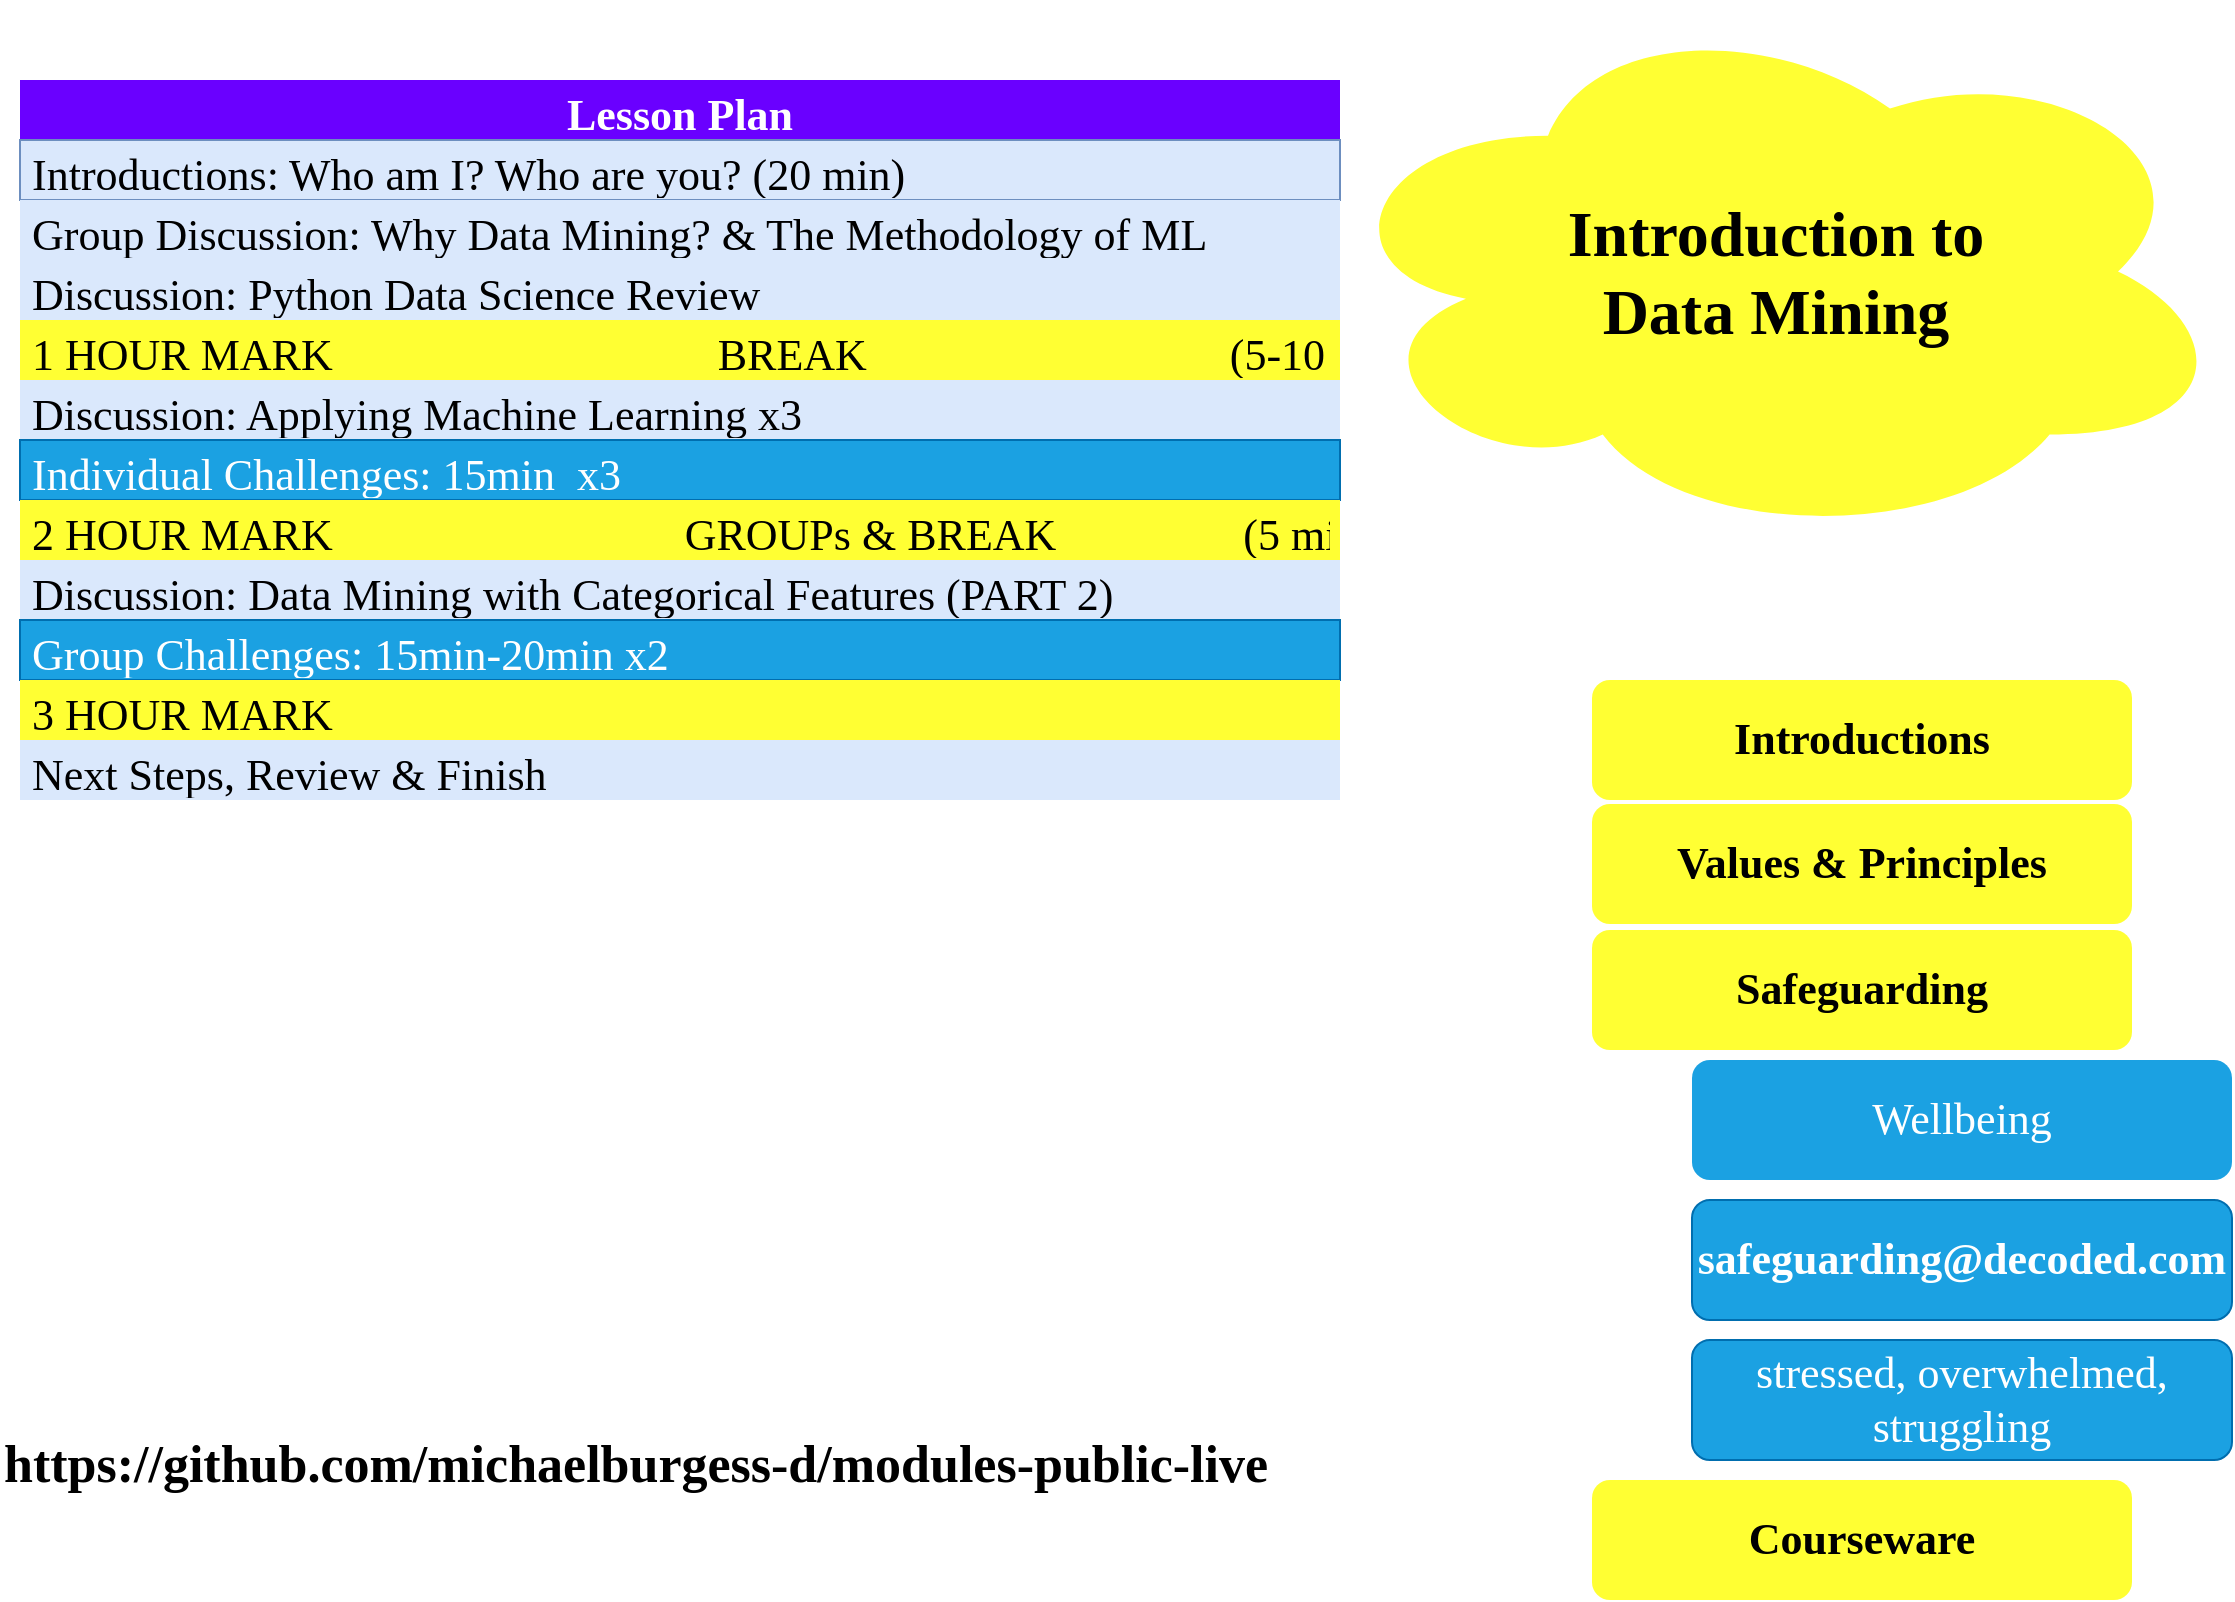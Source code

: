 <mxfile version="20.0.4" type="github" pages="5">
  <diagram id="HZe9n2l0ClVb4Da5Xwr6" name="DataMining">
    <mxGraphModel dx="1498" dy="827" grid="1" gridSize="10" guides="1" tooltips="1" connect="1" arrows="1" fold="1" page="1" pageScale="1" pageWidth="1169" pageHeight="827" math="0" shadow="0">
      <root>
        <mxCell id="0" />
        <mxCell id="1" parent="0" />
        <mxCell id="1s-YOk3iyrwi0xUX-N1H-1" value="Lesson Plan" style="swimlane;fontStyle=1;childLayout=stackLayout;horizontal=1;startSize=30;horizontalStack=0;resizeParent=1;resizeParentMax=0;resizeLast=0;collapsible=1;marginBottom=0;fontFamily=Barlow Condensed;fontSource=https%3A%2F%2Ffonts.googleapis.com%2Fcss%3Ffamily%3DBarlow%2BCondensed;fontSize=22;fillColor=#6a00ff;fontColor=#ffffff;strokeColor=none;" parent="1" vertex="1">
          <mxGeometry x="50" y="50" width="660" height="360" as="geometry" />
        </mxCell>
        <mxCell id="1s-YOk3iyrwi0xUX-N1H-2" value="Introductions: Who am I? Who are you? (20 min)" style="text;strokeColor=#6c8ebf;fillColor=#dae8fc;align=left;verticalAlign=middle;spacingLeft=4;spacingRight=4;overflow=hidden;points=[[0,0.5],[1,0.5]];portConstraint=eastwest;rotatable=0;fontFamily=Barlow Condensed;fontSource=https%3A%2F%2Ffonts.googleapis.com%2Fcss%3Ffamily%3DBarlow%2BCondensed;fontSize=22;" parent="1s-YOk3iyrwi0xUX-N1H-1" vertex="1">
          <mxGeometry y="30" width="660" height="30" as="geometry" />
        </mxCell>
        <mxCell id="1s-YOk3iyrwi0xUX-N1H-3" value="Group Discussion: Why Data Mining? &amp; The Methodology of ML" style="text;strokeColor=none;fillColor=#dae8fc;align=left;verticalAlign=middle;spacingLeft=4;spacingRight=4;overflow=hidden;points=[[0,0.5],[1,0.5]];portConstraint=eastwest;rotatable=0;fontFamily=Barlow Condensed;fontSource=https%3A%2F%2Ffonts.googleapis.com%2Fcss%3Ffamily%3DBarlow%2BCondensed;fontSize=22;" parent="1s-YOk3iyrwi0xUX-N1H-1" vertex="1">
          <mxGeometry y="60" width="660" height="30" as="geometry" />
        </mxCell>
        <mxCell id="OiCcg-KcF_1ikjrQXfSO-2" value="Discussion: Python Data Science Review" style="text;strokeColor=none;fillColor=#dae8fc;align=left;verticalAlign=middle;spacingLeft=4;spacingRight=4;overflow=hidden;points=[[0,0.5],[1,0.5]];portConstraint=eastwest;rotatable=0;fontFamily=Barlow Condensed;fontSource=https%3A%2F%2Ffonts.googleapis.com%2Fcss%3Ffamily%3DBarlow%2BCondensed;fontSize=22;" parent="1s-YOk3iyrwi0xUX-N1H-1" vertex="1">
          <mxGeometry y="90" width="660" height="30" as="geometry" />
        </mxCell>
        <mxCell id="1s-YOk3iyrwi0xUX-N1H-7" value="1 HOUR MARK                                   BREAK                                 (5-10 min) " style="text;strokeColor=none;fillColor=#FFFF33;align=left;verticalAlign=middle;spacingLeft=4;spacingRight=4;overflow=hidden;points=[[0,0.5],[1,0.5]];portConstraint=eastwest;rotatable=0;fontFamily=Barlow Condensed;fontSource=https%3A%2F%2Ffonts.googleapis.com%2Fcss%3Ffamily%3DBarlow%2BCondensed;fontSize=22;fontStyle=0;fontColor=#000000;" parent="1s-YOk3iyrwi0xUX-N1H-1" vertex="1">
          <mxGeometry y="120" width="660" height="30" as="geometry" />
        </mxCell>
        <mxCell id="OiCcg-KcF_1ikjrQXfSO-1" value="Discussion: Applying Machine Learning x3" style="text;strokeColor=none;fillColor=#dae8fc;align=left;verticalAlign=middle;spacingLeft=4;spacingRight=4;overflow=hidden;points=[[0,0.5],[1,0.5]];portConstraint=eastwest;rotatable=0;fontFamily=Barlow Condensed;fontSource=https%3A%2F%2Ffonts.googleapis.com%2Fcss%3Ffamily%3DBarlow%2BCondensed;fontSize=22;" parent="1s-YOk3iyrwi0xUX-N1H-1" vertex="1">
          <mxGeometry y="150" width="660" height="30" as="geometry" />
        </mxCell>
        <mxCell id="1s-YOk3iyrwi0xUX-N1H-15" value="Individual Challenges: 15min  x3" style="text;strokeColor=#006EAF;fillColor=#1ba1e2;align=left;verticalAlign=middle;spacingLeft=4;spacingRight=4;overflow=hidden;points=[[0,0.5],[1,0.5]];portConstraint=eastwest;rotatable=0;fontFamily=Barlow Condensed;fontSource=https%3A%2F%2Ffonts.googleapis.com%2Fcss%3Ffamily%3DBarlow%2BCondensed;fontSize=22;fontColor=#ffffff;" parent="1s-YOk3iyrwi0xUX-N1H-1" vertex="1">
          <mxGeometry y="180" width="660" height="30" as="geometry" />
        </mxCell>
        <mxCell id="1s-YOk3iyrwi0xUX-N1H-13" value="2 HOUR MARK                                GROUPs &amp; BREAK                 (5 min)" style="text;strokeColor=none;fillColor=#FFFF33;align=left;verticalAlign=middle;spacingLeft=4;spacingRight=4;overflow=hidden;points=[[0,0.5],[1,0.5]];portConstraint=eastwest;rotatable=0;fontFamily=Barlow Condensed;fontSource=https%3A%2F%2Ffonts.googleapis.com%2Fcss%3Ffamily%3DBarlow%2BCondensed;fontSize=22;fontStyle=0;fontColor=#000000;" parent="1s-YOk3iyrwi0xUX-N1H-1" vertex="1">
          <mxGeometry y="210" width="660" height="30" as="geometry" />
        </mxCell>
        <mxCell id="1s-YOk3iyrwi0xUX-N1H-14" value="Discussion: Data Mining with Categorical Features (PART 2)" style="text;strokeColor=none;fillColor=#dae8fc;align=left;verticalAlign=middle;spacingLeft=4;spacingRight=4;overflow=hidden;points=[[0,0.5],[1,0.5]];portConstraint=eastwest;rotatable=0;fontFamily=Barlow Condensed;fontSource=https%3A%2F%2Ffonts.googleapis.com%2Fcss%3Ffamily%3DBarlow%2BCondensed;fontSize=22;" parent="1s-YOk3iyrwi0xUX-N1H-1" vertex="1">
          <mxGeometry y="240" width="660" height="30" as="geometry" />
        </mxCell>
        <mxCell id="OiCcg-KcF_1ikjrQXfSO-4" value="Group Challenges: 15min-20min x2" style="text;strokeColor=#006EAF;fillColor=#1ba1e2;align=left;verticalAlign=middle;spacingLeft=4;spacingRight=4;overflow=hidden;points=[[0,0.5],[1,0.5]];portConstraint=eastwest;rotatable=0;fontFamily=Barlow Condensed;fontSource=https%3A%2F%2Ffonts.googleapis.com%2Fcss%3Ffamily%3DBarlow%2BCondensed;fontSize=22;fontColor=#ffffff;" parent="1s-YOk3iyrwi0xUX-N1H-1" vertex="1">
          <mxGeometry y="270" width="660" height="30" as="geometry" />
        </mxCell>
        <mxCell id="1s-YOk3iyrwi0xUX-N1H-17" value="3 HOUR MARK                                 " style="text;strokeColor=none;fillColor=#FFFF33;align=left;verticalAlign=middle;spacingLeft=4;spacingRight=4;overflow=hidden;points=[[0,0.5],[1,0.5]];portConstraint=eastwest;rotatable=0;fontFamily=Barlow Condensed;fontSource=https%3A%2F%2Ffonts.googleapis.com%2Fcss%3Ffamily%3DBarlow%2BCondensed;fontSize=22;fontStyle=0;fontColor=#000000;" parent="1s-YOk3iyrwi0xUX-N1H-1" vertex="1">
          <mxGeometry y="300" width="660" height="30" as="geometry" />
        </mxCell>
        <mxCell id="1s-YOk3iyrwi0xUX-N1H-18" value="Next Steps, Review &amp; Finish " style="text;strokeColor=none;fillColor=#dae8fc;align=left;verticalAlign=middle;spacingLeft=4;spacingRight=4;overflow=hidden;points=[[0,0.5],[1,0.5]];portConstraint=eastwest;rotatable=0;fontFamily=Barlow Condensed;fontSource=https%3A%2F%2Ffonts.googleapis.com%2Fcss%3Ffamily%3DBarlow%2BCondensed;fontSize=22;" parent="1s-YOk3iyrwi0xUX-N1H-1" vertex="1">
          <mxGeometry y="330" width="660" height="30" as="geometry" />
        </mxCell>
        <mxCell id="1s-YOk3iyrwi0xUX-N1H-19" value="Introduction to &lt;br&gt;Data Mining" style="ellipse;shape=cloud;whiteSpace=wrap;html=1;fillColor=#FFFF33;strokeColor=none;fontFamily=Barlow Condensed;fontSource=https%3A%2F%2Ffonts.googleapis.com%2Fcss%3Ffamily%3DBarlow%2BCondensed;fontSize=32;fontStyle=1" parent="1" vertex="1">
          <mxGeometry x="700" y="10" width="456" height="271.52" as="geometry" />
        </mxCell>
        <mxCell id="1s-YOk3iyrwi0xUX-N1H-20" value="Safeguarding" style="rounded=1;whiteSpace=wrap;html=1;fontFamily=Barlow Condensed;fontSource=https%3A%2F%2Ffonts.googleapis.com%2Fcss%3Ffamily%3DBarlow%2BCondensed;fontSize=22;fillColor=#FFFF33;strokeColor=none;fontStyle=1" parent="1" vertex="1">
          <mxGeometry x="836" y="475" width="270" height="60" as="geometry" />
        </mxCell>
        <mxCell id="1s-YOk3iyrwi0xUX-N1H-21" value="Courseware" style="rounded=1;whiteSpace=wrap;html=1;fontFamily=Barlow Condensed;fontSource=https%3A%2F%2Ffonts.googleapis.com%2Fcss%3Ffamily%3DBarlow%2BCondensed;fontSize=22;fillColor=#FFFF33;strokeColor=none;fontStyle=1" parent="1" vertex="1">
          <mxGeometry x="836" y="750" width="270" height="60" as="geometry" />
        </mxCell>
        <mxCell id="1s-YOk3iyrwi0xUX-N1H-22" value="Introductions" style="rounded=1;whiteSpace=wrap;html=1;fontFamily=Barlow Condensed;fontSource=https%3A%2F%2Ffonts.googleapis.com%2Fcss%3Ffamily%3DBarlow%2BCondensed;fontSize=22;fillColor=#FFFF33;strokeColor=none;fontStyle=1" parent="1" vertex="1">
          <mxGeometry x="836" y="350" width="270" height="60" as="geometry" />
        </mxCell>
        <mxCell id="1s-YOk3iyrwi0xUX-N1H-23" value="Values &amp;amp; Principles" style="rounded=1;whiteSpace=wrap;html=1;fontFamily=Barlow Condensed;fontSource=https%3A%2F%2Ffonts.googleapis.com%2Fcss%3Ffamily%3DBarlow%2BCondensed;fontSize=22;fillColor=#FFFF33;strokeColor=none;fontStyle=1" parent="1" vertex="1">
          <mxGeometry x="836" y="412" width="270" height="60" as="geometry" />
        </mxCell>
        <UserObject label="https://github.com/michaelburgess-d/modules-public-live" link="https://github.com/michaelburgess-d/decoded-public-code" id="1s-YOk3iyrwi0xUX-N1H-24">
          <mxCell style="text;whiteSpace=wrap;html=1;fontSize=26;fontFamily=Barlow Condensed;fontSource=https%3A%2F%2Ffonts.googleapis.com%2Fcss%3Ffamily%3DBarlow%2BCondensed;fontStyle=1;strokeColor=none;" parent="1" vertex="1">
            <mxGeometry x="40" y="720" width="650" height="40" as="geometry" />
          </mxCell>
        </UserObject>
        <mxCell id="1s-YOk3iyrwi0xUX-N1H-25" value="Wellbeing" style="rounded=1;whiteSpace=wrap;html=1;fontFamily=Barlow Condensed;fontSource=https%3A%2F%2Ffonts.googleapis.com%2Fcss%3Ffamily%3DBarlow%2BCondensed;fontSize=22;fillColor=#1ba1e2;strokeColor=none;fontStyle=0;fontColor=#ffffff;" parent="1" vertex="1">
          <mxGeometry x="886" y="540" width="270" height="60" as="geometry" />
        </mxCell>
        <mxCell id="1s-YOk3iyrwi0xUX-N1H-26" value="safeguarding@decoded.com" style="rounded=1;whiteSpace=wrap;html=1;fontFamily=Barlow Condensed;fontSource=https%3A%2F%2Ffonts.googleapis.com%2Fcss%3Ffamily%3DBarlow%2BCondensed;fontSize=22;fillColor=#1ba1e2;strokeColor=#006EAF;fontStyle=1;fontColor=#ffffff;" parent="1" vertex="1">
          <mxGeometry x="886" y="610" width="270" height="60" as="geometry" />
        </mxCell>
        <mxCell id="1s-YOk3iyrwi0xUX-N1H-27" value="stressed, overwhelmed, struggling" style="rounded=1;whiteSpace=wrap;html=1;fontFamily=Barlow Condensed;fontSource=https%3A%2F%2Ffonts.googleapis.com%2Fcss%3Ffamily%3DBarlow%2BCondensed;fontSize=22;fillColor=#1ba1e2;strokeColor=#006EAF;fontStyle=0;fontColor=#ffffff;" parent="1" vertex="1">
          <mxGeometry x="886" y="680" width="270" height="60" as="geometry" />
        </mxCell>
      </root>
    </mxGraphModel>
  </diagram>
  <diagram id="FQNEyGZjBZP-qWt80UYz" name="WhyDM?">
    <mxGraphModel dx="1798" dy="992" grid="1" gridSize="10" guides="1" tooltips="1" connect="1" arrows="1" fold="1" page="1" pageScale="1" pageWidth="1169" pageHeight="827" math="0" shadow="0">
      <root>
        <mxCell id="0" />
        <mxCell id="1" parent="0" />
        <mxCell id="nlSSzks4sH9F-buimGiN-1" value="Why Data Mining?" style="ellipse;shape=cloud;whiteSpace=wrap;html=1;fillColor=#FFFF33;strokeColor=none;fontFamily=Barlow Condensed;fontSource=https%3A%2F%2Ffonts.googleapis.com%2Fcss%3Ffamily%3DBarlow%2BCondensed;fontSize=32;fontStyle=1" parent="1" vertex="1">
          <mxGeometry x="830" y="60" width="330" height="100" as="geometry" />
        </mxCell>
        <mxCell id="IGcCVWle85ZSUiZv3Qsg-12" value="What&#39;s relevant to &lt;br&gt;Data Mining &lt;br&gt;&amp;amp; Machine Learning?" style="ellipse;shape=cloud;whiteSpace=wrap;html=1;fillColor=#FFFF33;strokeColor=none;fontFamily=Barlow Condensed;fontSource=https%3A%2F%2Ffonts.googleapis.com%2Fcss%3Ffamily%3DBarlow%2BCondensed;fontSize=32;fontStyle=1" parent="1" vertex="1">
          <mxGeometry x="10" y="10" width="340" height="230" as="geometry" />
        </mxCell>
        <mxCell id="72zvje_G_KQKie9cKk6M-1" value="automation" style="ellipse;whiteSpace=wrap;html=1;aspect=fixed;fontSize=17;fillColor=#ffe6cc;strokeColor=#d79b00;" vertex="1" parent="1">
          <mxGeometry x="420" y="30" width="110" height="110" as="geometry" />
        </mxCell>
        <mxCell id="72zvje_G_KQKie9cKk6M-2" value="predictions" style="ellipse;whiteSpace=wrap;html=1;aspect=fixed;fontSize=17;fillColor=#ffe6cc;strokeColor=#d79b00;" vertex="1" parent="1">
          <mxGeometry x="120" y="360" width="110" height="110" as="geometry" />
        </mxCell>
        <mxCell id="72zvje_G_KQKie9cKk6M-3" value="patterns" style="ellipse;whiteSpace=wrap;html=1;aspect=fixed;fontSize=17;fillColor=#ffe6cc;strokeColor=#d79b00;" vertex="1" parent="1">
          <mxGeometry x="620" y="370" width="110" height="110" as="geometry" />
        </mxCell>
        <mxCell id="72zvje_G_KQKie9cKk6M-4" value="algorithms" style="ellipse;whiteSpace=wrap;html=1;aspect=fixed;fontSize=17;fillColor=#ffe6cc;strokeColor=#d79b00;" vertex="1" parent="1">
          <mxGeometry x="350" y="250" width="110" height="110" as="geometry" />
        </mxCell>
        <mxCell id="72zvje_G_KQKie9cKk6M-5" value="a sequence of operations to follow" style="shape=callout;whiteSpace=wrap;html=1;perimeter=calloutPerimeter;fontSize=17;" vertex="1" parent="1">
          <mxGeometry x="360" y="160" width="160" height="120" as="geometry" />
        </mxCell>
        <mxCell id="72zvje_G_KQKie9cKk6M-7" value="switch on&lt;br&gt;switch off&lt;br&gt;switch on&amp;nbsp;" style="rounded=1;whiteSpace=wrap;html=1;fontSize=17;" vertex="1" parent="1">
          <mxGeometry x="200" y="280" width="130" height="60" as="geometry" />
        </mxCell>
        <mxCell id="72zvje_G_KQKie9cKk6M-8" value="repeatable, summary" style="shape=callout;whiteSpace=wrap;html=1;perimeter=calloutPerimeter;fontSize=17;" vertex="1" parent="1">
          <mxGeometry x="620" y="310" width="120" height="80" as="geometry" />
        </mxCell>
        <mxCell id="72zvje_G_KQKie9cKk6M-11" value="13985734985712-098457984278" style="rounded=0;whiteSpace=wrap;html=1;fontSize=17;" vertex="1" parent="1">
          <mxGeometry x="740" y="370" width="250" height="60" as="geometry" />
        </mxCell>
        <mxCell id="72zvje_G_KQKie9cKk6M-12" value="1111222333 = 4x1, 3x2, 3x3" style="rounded=0;whiteSpace=wrap;html=1;fontSize=17;" vertex="1" parent="1">
          <mxGeometry x="740" y="440" width="250" height="60" as="geometry" />
        </mxCell>
        <mxCell id="72zvje_G_KQKie9cKk6M-13" value="what might happen in the future" style="rounded=1;whiteSpace=wrap;html=1;fontSize=17;fillColor=#f8cecc;strokeColor=#b85450;" vertex="1" parent="1">
          <mxGeometry x="255" y="490" width="300" height="60" as="geometry" />
        </mxCell>
        <mxCell id="72zvje_G_KQKie9cKk6M-14" value="is &quot;predicting a quantity/measure&quot; the same as predicting in general?" style="rounded=1;whiteSpace=wrap;html=1;fontSize=17;fillColor=#d5e8d4;strokeColor=#82b366;" vertex="1" parent="1">
          <mxGeometry x="320" y="560" width="290" height="100" as="geometry" />
        </mxCell>
        <mxCell id="72zvje_G_KQKie9cKk6M-15" value="imagining a whole way the world could be" style="rounded=1;whiteSpace=wrap;html=1;fontSize=17;fillColor=#fff2cc;strokeColor=#d6b656;" vertex="1" parent="1">
          <mxGeometry x="400" y="670" width="350" height="60" as="geometry" />
        </mxCell>
        <mxCell id="72zvje_G_KQKie9cKk6M-16" value="over burning: fire alarm, neighbors, ..." style="rounded=1;whiteSpace=wrap;html=1;fontSize=17;fillColor=#fff2cc;strokeColor=#d6b656;" vertex="1" parent="1">
          <mxGeometry x="400" y="750" width="350" height="60" as="geometry" />
        </mxCell>
        <mxCell id="72zvje_G_KQKie9cKk6M-17" value="predicting the value of a measurement" style="rounded=1;whiteSpace=wrap;html=1;fontSize=17;fillColor=#d5e8d4;strokeColor=#82b366;" vertex="1" parent="1">
          <mxGeometry x="40" y="670" width="340" height="60" as="geometry" />
        </mxCell>
        <mxCell id="72zvje_G_KQKie9cKk6M-18" value="oven temp" style="rounded=0;whiteSpace=wrap;html=1;fontSize=17;" vertex="1" parent="1">
          <mxGeometry x="900" y="590" width="120" height="60" as="geometry" />
        </mxCell>
        <mxCell id="72zvje_G_KQKie9cKk6M-19" value="door open" style="rounded=0;whiteSpace=wrap;html=1;fontSize=17;fillColor=#e1d5e7;strokeColor=#9673a6;" vertex="1" parent="1">
          <mxGeometry x="820" y="520" width="120" height="60" as="geometry" />
        </mxCell>
        <mxCell id="72zvje_G_KQKie9cKk6M-20" value="temp" style="rounded=0;whiteSpace=wrap;html=1;fontSize=17;" vertex="1" parent="1">
          <mxGeometry x="980" y="660" width="120" height="60" as="geometry" />
        </mxCell>
        <mxCell id="72zvje_G_KQKie9cKk6M-21" value="(automate) narrow tasks: &lt;br&gt;highly specialised, repeat, know how to repeat, know what the outcome should be&amp;nbsp;&lt;br&gt;&lt;br&gt;(human) open task:&amp;nbsp;&lt;br&gt;dont know what the solution looks like, dont know method, dont know whats relevant" style="rounded=0;whiteSpace=wrap;html=1;fontSize=17;" vertex="1" parent="1">
          <mxGeometry x="570" y="30" width="280" height="180" as="geometry" />
        </mxCell>
        <mxCell id="72zvje_G_KQKie9cKk6M-22" value="data formats" style="ellipse;whiteSpace=wrap;html=1;aspect=fixed;fontSize=17;fillColor=#ffe6cc;strokeColor=#d79b00;" vertex="1" parent="1">
          <mxGeometry x="1500" y="100" width="140" height="140" as="geometry" />
        </mxCell>
        <mxCell id="72zvje_G_KQKie9cKk6M-24" value="data = encoded as numbers" style="rounded=1;whiteSpace=wrap;html=1;fontSize=17;" vertex="1" parent="1">
          <mxGeometry x="1370" y="60" width="260" height="60" as="geometry" />
        </mxCell>
        <mxCell id="72zvje_G_KQKie9cKk6M-28" value="ENCODING" style="edgeStyle=orthogonalEdgeStyle;rounded=0;orthogonalLoop=1;jettySize=auto;html=1;exitX=0.5;exitY=1;exitDx=0;exitDy=0;fontSize=17;" edge="1" parent="1" source="72zvje_G_KQKie9cKk6M-25" target="72zvje_G_KQKie9cKk6M-26">
          <mxGeometry relative="1" as="geometry" />
        </mxCell>
        <mxCell id="72zvje_G_KQKie9cKk6M-25" value="&quot;the cat sat on the mat&quot;" style="rounded=1;whiteSpace=wrap;html=1;fontSize=17;" vertex="1" parent="1">
          <mxGeometry x="1240" y="265" width="280" height="60" as="geometry" />
        </mxCell>
        <mxCell id="72zvje_G_KQKie9cKk6M-26" value="(10, 2, 1, 11, 10, 3)" style="rounded=1;whiteSpace=wrap;html=1;fontSize=17;" vertex="1" parent="1">
          <mxGeometry x="1240" y="390" width="280" height="60" as="geometry" />
        </mxCell>
        <mxCell id="72zvje_G_KQKie9cKk6M-30" value="ENCODING" style="edgeStyle=orthogonalEdgeStyle;rounded=0;orthogonalLoop=1;jettySize=auto;html=1;exitX=0.5;exitY=1;exitDx=0;exitDy=0;entryX=1;entryY=0.5;entryDx=0;entryDy=0;fontSize=17;" edge="1" parent="1" source="72zvje_G_KQKie9cKk6M-29" target="72zvje_G_KQKie9cKk6M-26">
          <mxGeometry relative="1" as="geometry" />
        </mxCell>
        <mxCell id="72zvje_G_KQKie9cKk6M-29" value="&quot;the bat sat on the rat&quot;" style="rounded=1;whiteSpace=wrap;html=1;fontSize=17;" vertex="1" parent="1">
          <mxGeometry x="1540" y="265" width="280" height="60" as="geometry" />
        </mxCell>
        <mxCell id="72zvje_G_KQKie9cKk6M-32" value="Why do people resign?" style="rounded=1;whiteSpace=wrap;html=1;fontSize=17;fillColor=#ffe6cc;strokeColor=#d79b00;" vertex="1" parent="1">
          <mxGeometry x="1200" y="580" width="290" height="60" as="geometry" />
        </mxCell>
        <mxCell id="72zvje_G_KQKie9cKk6M-33" value="Experimental Design" style="rounded=0;whiteSpace=wrap;html=1;fontSize=17;" vertex="1" parent="1">
          <mxGeometry x="1390" y="670" width="280" height="50" as="geometry" />
        </mxCell>
        <mxCell id="72zvje_G_KQKie9cKk6M-34" value="what surveys, interventions, feedback, measurements" style="shape=callout;whiteSpace=wrap;html=1;perimeter=calloutPerimeter;fontSize=17;" vertex="1" parent="1">
          <mxGeometry x="1480" y="600" width="280" height="80" as="geometry" />
        </mxCell>
        <mxCell id="72zvje_G_KQKie9cKk6M-36" value="Ethics" style="ellipse;whiteSpace=wrap;html=1;aspect=fixed;fontSize=17;fillColor=#ffe6cc;strokeColor=#d79b00;" vertex="1" parent="1">
          <mxGeometry x="960" y="230" width="110" height="110" as="geometry" />
        </mxCell>
        <mxCell id="72zvje_G_KQKie9cKk6M-37" value="when does data analysis provide a &lt;b&gt;reason for action&lt;/b&gt;?" style="shape=callout;whiteSpace=wrap;html=1;perimeter=calloutPerimeter;fontSize=17;" vertex="1" parent="1">
          <mxGeometry x="879" y="193" width="290" height="80" as="geometry" />
        </mxCell>
        <mxCell id="72zvje_G_KQKie9cKk6M-40" style="edgeStyle=orthogonalEdgeStyle;rounded=0;orthogonalLoop=1;jettySize=auto;html=1;fontSize=17;" edge="1" parent="1" source="72zvje_G_KQKie9cKk6M-38" target="72zvje_G_KQKie9cKk6M-39">
          <mxGeometry relative="1" as="geometry" />
        </mxCell>
        <mxCell id="72zvje_G_KQKie9cKk6M-38" value="IQ = correlations" style="rounded=0;whiteSpace=wrap;html=1;fontSize=17;" vertex="1" parent="1">
          <mxGeometry x="1010" y="350" width="150" height="45" as="geometry" />
        </mxCell>
        <mxCell id="72zvje_G_KQKie9cKk6M-39" value="reason = profiling, admitting, excluding,&amp;nbsp;" style="rounded=0;whiteSpace=wrap;html=1;fontSize=17;" vertex="1" parent="1">
          <mxGeometry x="1010" y="475" width="150" height="85" as="geometry" />
        </mxCell>
        <mxCell id="72zvje_G_KQKie9cKk6M-41" value="why both without actions?" style="rounded=0;whiteSpace=wrap;html=1;fontSize=17;" vertex="1" parent="1">
          <mxGeometry x="830" y="257" width="120" height="83" as="geometry" />
        </mxCell>
      </root>
    </mxGraphModel>
  </diagram>
  <diagram id="60TBSpKbcrb7sZuhDopD" name="MethodologyOfML">
    <mxGraphModel dx="1498" dy="827" grid="1" gridSize="10" guides="1" tooltips="1" connect="1" arrows="1" fold="1" page="1" pageScale="1" pageWidth="1169" pageHeight="827" math="0" shadow="0">
      <root>
        <mxCell id="0" />
        <mxCell id="1" parent="0" />
        <mxCell id="pQzvOpCIlJlVPnzxoivr-1" value="The Methodology &lt;br&gt;of Machine Learning" style="ellipse;shape=cloud;whiteSpace=wrap;html=1;fillColor=#FFFF33;strokeColor=none;fontFamily=Barlow Condensed;fontSource=https%3A%2F%2Ffonts.googleapis.com%2Fcss%3Ffamily%3DBarlow%2BCondensed;fontSize=32;fontStyle=1" parent="1" vertex="1">
          <mxGeometry x="50" y="60" width="310" height="190" as="geometry" />
        </mxCell>
      </root>
    </mxGraphModel>
  </diagram>
  <diagram name="Copy of WhyDM?" id="G5c4IbAUS-oOyPb_XLnQ">
    <mxGraphModel dx="899" dy="496" grid="1" gridSize="10" guides="1" tooltips="1" connect="1" arrows="1" fold="1" page="1" pageScale="1" pageWidth="1169" pageHeight="827" math="0" shadow="0">
      <root>
        <mxCell id="2FGiqrVcWGQJyvhw1j4X-0" />
        <mxCell id="2FGiqrVcWGQJyvhw1j4X-1" parent="2FGiqrVcWGQJyvhw1j4X-0" />
        <mxCell id="2FGiqrVcWGQJyvhw1j4X-2" value="Data Mining = &lt;br&gt;I want to mine data for patterns" style="whiteSpace=wrap;html=1;aspect=fixed;" vertex="1" parent="2FGiqrVcWGQJyvhw1j4X-1">
          <mxGeometry x="140" y="657" width="170" height="170" as="geometry" />
        </mxCell>
        <mxCell id="2FGiqrVcWGQJyvhw1j4X-3" value="Why Data Mining?" style="ellipse;shape=cloud;whiteSpace=wrap;html=1;fillColor=#FFFF33;strokeColor=none;fontFamily=Barlow Condensed;fontSource=https%3A%2F%2Ffonts.googleapis.com%2Fcss%3Ffamily%3DBarlow%2BCondensed;fontSize=32;fontStyle=1" vertex="1" parent="2FGiqrVcWGQJyvhw1j4X-1">
          <mxGeometry x="50" y="60" width="285.5" height="170" as="geometry" />
        </mxCell>
        <mxCell id="2FGiqrVcWGQJyvhw1j4X-4" value="Patterns in Data" style="ellipse;whiteSpace=wrap;html=1;aspect=fixed;" vertex="1" parent="2FGiqrVcWGQJyvhw1j4X-1">
          <mxGeometry x="400" y="90" width="80" height="80" as="geometry" />
        </mxCell>
        <mxCell id="2FGiqrVcWGQJyvhw1j4X-5" value="Prediction" style="ellipse;whiteSpace=wrap;html=1;aspect=fixed;" vertex="1" parent="2FGiqrVcWGQJyvhw1j4X-1">
          <mxGeometry x="390" y="200" width="80" height="80" as="geometry" />
        </mxCell>
        <mxCell id="2FGiqrVcWGQJyvhw1j4X-6" value="Data Mining = Machine Learning" style="shape=callout;whiteSpace=wrap;html=1;perimeter=calloutPerimeter;" vertex="1" parent="2FGiqrVcWGQJyvhw1j4X-1">
          <mxGeometry x="610" y="50" width="120" height="80" as="geometry" />
        </mxCell>
        <mxCell id="2FGiqrVcWGQJyvhw1j4X-7" value="Data Mining = &lt;br&gt;Any techniques to explore data &quot;research&quot;" style="shape=callout;whiteSpace=wrap;html=1;perimeter=calloutPerimeter;" vertex="1" parent="2FGiqrVcWGQJyvhw1j4X-1">
          <mxGeometry x="610" y="160" width="120" height="110" as="geometry" />
        </mxCell>
        <mxCell id="2FGiqrVcWGQJyvhw1j4X-8" value="Machine Learning" style="rounded=1;whiteSpace=wrap;html=1;" vertex="1" parent="2FGiqrVcWGQJyvhw1j4X-1">
          <mxGeometry x="540" y="280" width="120" height="60" as="geometry" />
        </mxCell>
        <mxCell id="2FGiqrVcWGQJyvhw1j4X-9" value="What&#39;s relevant to &lt;br&gt;Data Mining?" style="ellipse;shape=cloud;whiteSpace=wrap;html=1;fillColor=#FFFF33;strokeColor=none;fontFamily=Barlow Condensed;fontSource=https%3A%2F%2Ffonts.googleapis.com%2Fcss%3Ffamily%3DBarlow%2BCondensed;fontSize=32;fontStyle=1" vertex="1" parent="2FGiqrVcWGQJyvhw1j4X-1">
          <mxGeometry x="670" y="280" width="285.5" height="170" as="geometry" />
        </mxCell>
        <mxCell id="2FGiqrVcWGQJyvhw1j4X-10" value="WEAK" style="edgeStyle=orthogonalEdgeStyle;rounded=0;orthogonalLoop=1;jettySize=auto;html=1;exitX=1;exitY=0.5;exitDx=0;exitDy=0;" edge="1" parent="2FGiqrVcWGQJyvhw1j4X-1" source="2FGiqrVcWGQJyvhw1j4X-13" target="2FGiqrVcWGQJyvhw1j4X-24">
          <mxGeometry relative="1" as="geometry" />
        </mxCell>
        <mxCell id="2FGiqrVcWGQJyvhw1j4X-11" value="STRONG" style="edgeStyle=orthogonalEdgeStyle;rounded=0;orthogonalLoop=1;jettySize=auto;html=1;exitX=0;exitY=0.5;exitDx=0;exitDy=0;" edge="1" parent="2FGiqrVcWGQJyvhw1j4X-1" source="2FGiqrVcWGQJyvhw1j4X-13">
          <mxGeometry relative="1" as="geometry">
            <mxPoint x="90" y="514.824" as="targetPoint" />
          </mxGeometry>
        </mxCell>
        <mxCell id="2FGiqrVcWGQJyvhw1j4X-12" value="WEAK" style="edgeStyle=orthogonalEdgeStyle;rounded=0;orthogonalLoop=1;jettySize=auto;html=1;exitX=1;exitY=0.5;exitDx=0;exitDy=0;entryX=0;entryY=0.5;entryDx=0;entryDy=0;" edge="1" parent="2FGiqrVcWGQJyvhw1j4X-1" source="2FGiqrVcWGQJyvhw1j4X-13" target="2FGiqrVcWGQJyvhw1j4X-17">
          <mxGeometry relative="1" as="geometry">
            <Array as="points">
              <mxPoint x="305" y="560" />
              <mxPoint x="475" y="560" />
              <mxPoint x="475" y="589" />
            </Array>
          </mxGeometry>
        </mxCell>
        <mxCell id="2FGiqrVcWGQJyvhw1j4X-13" value="AI" style="ellipse;whiteSpace=wrap;html=1;aspect=fixed;" vertex="1" parent="2FGiqrVcWGQJyvhw1j4X-1">
          <mxGeometry x="175" y="450" width="130" height="130" as="geometry" />
        </mxCell>
        <mxCell id="2FGiqrVcWGQJyvhw1j4X-14" style="edgeStyle=orthogonalEdgeStyle;rounded=0;orthogonalLoop=1;jettySize=auto;html=1;exitX=0.5;exitY=1;exitDx=0;exitDy=0;entryX=0.5;entryY=0;entryDx=0;entryDy=0;" edge="1" parent="2FGiqrVcWGQJyvhw1j4X-1" source="2FGiqrVcWGQJyvhw1j4X-17" target="2FGiqrVcWGQJyvhw1j4X-21">
          <mxGeometry relative="1" as="geometry" />
        </mxCell>
        <mxCell id="2FGiqrVcWGQJyvhw1j4X-15" style="edgeStyle=orthogonalEdgeStyle;rounded=0;orthogonalLoop=1;jettySize=auto;html=1;exitX=0.5;exitY=1;exitDx=0;exitDy=0;entryX=0.5;entryY=0;entryDx=0;entryDy=0;" edge="1" parent="2FGiqrVcWGQJyvhw1j4X-1" source="2FGiqrVcWGQJyvhw1j4X-17" target="2FGiqrVcWGQJyvhw1j4X-22">
          <mxGeometry relative="1" as="geometry" />
        </mxCell>
        <mxCell id="2FGiqrVcWGQJyvhw1j4X-16" style="edgeStyle=orthogonalEdgeStyle;rounded=0;orthogonalLoop=1;jettySize=auto;html=1;exitX=0.5;exitY=1;exitDx=0;exitDy=0;" edge="1" parent="2FGiqrVcWGQJyvhw1j4X-1" source="2FGiqrVcWGQJyvhw1j4X-17">
          <mxGeometry relative="1" as="geometry">
            <mxPoint x="539.647" y="680.0" as="targetPoint" />
          </mxGeometry>
        </mxCell>
        <mxCell id="2FGiqrVcWGQJyvhw1j4X-17" value="Machine Learning" style="rounded=1;whiteSpace=wrap;html=1;fillColor=#1ba1e2;fontColor=#ffffff;strokeColor=#006EAF;" vertex="1" parent="2FGiqrVcWGQJyvhw1j4X-1">
          <mxGeometry x="480" y="592.5" width="120" height="60" as="geometry" />
        </mxCell>
        <mxCell id="2FGiqrVcWGQJyvhw1j4X-18" value="purpose, vs. technical content" style="shape=callout;whiteSpace=wrap;html=1;perimeter=calloutPerimeter;" vertex="1" parent="2FGiqrVcWGQJyvhw1j4X-1">
          <mxGeometry x="770" y="630" width="120" height="80" as="geometry" />
        </mxCell>
        <mxCell id="2FGiqrVcWGQJyvhw1j4X-19" value="weak ai = building tools which automate specialised tasks which are specified by humans (and may require intellingence in humans)" style="shape=callout;whiteSpace=wrap;html=1;perimeter=calloutPerimeter;" vertex="1" parent="2FGiqrVcWGQJyvhw1j4X-1">
          <mxGeometry x="125" y="370" width="230" height="115" as="geometry" />
        </mxCell>
        <mxCell id="2FGiqrVcWGQJyvhw1j4X-20" value="strong ai = a system which itself is capable of, eg., buildings tools, formulating problems, etc." style="rounded=1;whiteSpace=wrap;html=1;" vertex="1" parent="2FGiqrVcWGQJyvhw1j4X-1">
          <mxGeometry x="20" y="530" width="120" height="110" as="geometry" />
        </mxCell>
        <mxCell id="2FGiqrVcWGQJyvhw1j4X-21" value="Supervised&amp;nbsp;&lt;br&gt;(Q&amp;amp;A, using past Q&amp;amp;A)" style="rounded=1;whiteSpace=wrap;html=1;" vertex="1" parent="2FGiqrVcWGQJyvhw1j4X-1">
          <mxGeometry x="380" y="690" width="160" height="60" as="geometry" />
        </mxCell>
        <mxCell id="2FGiqrVcWGQJyvhw1j4X-22" value="Unsupervised&lt;br&gt;(Descriptive, Summative)" style="rounded=1;whiteSpace=wrap;html=1;" vertex="1" parent="2FGiqrVcWGQJyvhw1j4X-1">
          <mxGeometry x="570" y="690" width="150" height="60" as="geometry" />
        </mxCell>
        <mxCell id="2FGiqrVcWGQJyvhw1j4X-23" value="RULES ... mean(...)" style="edgeStyle=orthogonalEdgeStyle;rounded=0;orthogonalLoop=1;jettySize=auto;html=1;exitX=0.5;exitY=1;exitDx=0;exitDy=0;entryX=0.5;entryY=0;entryDx=0;entryDy=0;" edge="1" parent="2FGiqrVcWGQJyvhw1j4X-1" source="2FGiqrVcWGQJyvhw1j4X-24" target="2FGiqrVcWGQJyvhw1j4X-17">
          <mxGeometry relative="1" as="geometry" />
        </mxCell>
        <mxCell id="2FGiqrVcWGQJyvhw1j4X-24" value="Programming" style="rounded=1;whiteSpace=wrap;html=1;" vertex="1" parent="2FGiqrVcWGQJyvhw1j4X-1">
          <mxGeometry x="480" y="485" width="120" height="60" as="geometry" />
        </mxCell>
      </root>
    </mxGraphModel>
  </diagram>
  <diagram name="Copy of MethodologyOfML" id="0Vf16ncE1zFBZZthLAHr">
    <mxGraphModel dx="899" dy="496" grid="1" gridSize="10" guides="1" tooltips="1" connect="1" arrows="1" fold="1" page="1" pageScale="1" pageWidth="1169" pageHeight="827" math="0" shadow="0">
      <root>
        <mxCell id="NnQ8acCmgL8eNeCDOA1y-0" />
        <mxCell id="NnQ8acCmgL8eNeCDOA1y-1" parent="NnQ8acCmgL8eNeCDOA1y-0" />
        <mxCell id="NnQ8acCmgL8eNeCDOA1y-2" value="The Methodology of ML" style="ellipse;shape=cloud;whiteSpace=wrap;html=1;fillColor=#FFFF33;strokeColor=none;fontFamily=Barlow Condensed;fontSource=https%3A%2F%2Ffonts.googleapis.com%2Fcss%3Ffamily%3DBarlow%2BCondensed;fontSize=32;fontStyle=1" vertex="1" parent="NnQ8acCmgL8eNeCDOA1y-1">
          <mxGeometry x="50" y="60" width="386.26" height="230" as="geometry" />
        </mxCell>
        <mxCell id="NnQ8acCmgL8eNeCDOA1y-3" value="Getting Data" style="rounded=1;whiteSpace=wrap;html=1;" vertex="1" parent="NnQ8acCmgL8eNeCDOA1y-1">
          <mxGeometry x="460" y="160" width="260" height="60" as="geometry" />
        </mxCell>
        <mxCell id="NnQ8acCmgL8eNeCDOA1y-4" style="edgeStyle=orthogonalEdgeStyle;rounded=0;orthogonalLoop=1;jettySize=auto;html=1;exitX=1;exitY=0.5;exitDx=0;exitDy=0;entryX=1;entryY=0.5;entryDx=0;entryDy=0;" edge="1" parent="NnQ8acCmgL8eNeCDOA1y-1" source="NnQ8acCmgL8eNeCDOA1y-5" target="NnQ8acCmgL8eNeCDOA1y-7">
          <mxGeometry relative="1" as="geometry" />
        </mxCell>
        <mxCell id="NnQ8acCmgL8eNeCDOA1y-5" value="Explore Data (+ Visualization)" style="rounded=1;whiteSpace=wrap;html=1;" vertex="1" parent="NnQ8acCmgL8eNeCDOA1y-1">
          <mxGeometry x="460" y="230" width="260" height="60" as="geometry" />
        </mxCell>
        <mxCell id="NnQ8acCmgL8eNeCDOA1y-6" style="edgeStyle=orthogonalEdgeStyle;rounded=0;orthogonalLoop=1;jettySize=auto;html=1;exitX=0;exitY=0.5;exitDx=0;exitDy=0;entryX=0;entryY=0.5;entryDx=0;entryDy=0;" edge="1" parent="NnQ8acCmgL8eNeCDOA1y-1" source="NnQ8acCmgL8eNeCDOA1y-7" target="NnQ8acCmgL8eNeCDOA1y-5">
          <mxGeometry relative="1" as="geometry" />
        </mxCell>
        <mxCell id="NnQ8acCmgL8eNeCDOA1y-7" value="Cleaning &amp;amp; Preparing" style="rounded=1;whiteSpace=wrap;html=1;" vertex="1" parent="NnQ8acCmgL8eNeCDOA1y-1">
          <mxGeometry x="460" y="300" width="260" height="60" as="geometry" />
        </mxCell>
        <mxCell id="NnQ8acCmgL8eNeCDOA1y-8" value="Modelling" style="rounded=1;whiteSpace=wrap;html=1;" vertex="1" parent="NnQ8acCmgL8eNeCDOA1y-1">
          <mxGeometry x="460" y="370" width="260" height="60" as="geometry" />
        </mxCell>
        <mxCell id="NnQ8acCmgL8eNeCDOA1y-9" value="Selecting a Model" style="rounded=1;whiteSpace=wrap;html=1;" vertex="1" parent="NnQ8acCmgL8eNeCDOA1y-1">
          <mxGeometry x="540" y="440" width="260" height="60" as="geometry" />
        </mxCell>
        <mxCell id="NnQ8acCmgL8eNeCDOA1y-10" value="Training a Model" style="rounded=1;whiteSpace=wrap;html=1;" vertex="1" parent="NnQ8acCmgL8eNeCDOA1y-1">
          <mxGeometry x="540" y="510" width="260" height="60" as="geometry" />
        </mxCell>
        <mxCell id="NnQ8acCmgL8eNeCDOA1y-11" value="Evaluation (of our final choice)" style="rounded=1;whiteSpace=wrap;html=1;" vertex="1" parent="NnQ8acCmgL8eNeCDOA1y-1">
          <mxGeometry x="460" y="580" width="260" height="60" as="geometry" />
        </mxCell>
        <mxCell id="NnQ8acCmgL8eNeCDOA1y-12" value="Validation = Evaluating to Select" style="rounded=1;whiteSpace=wrap;html=1;" vertex="1" parent="NnQ8acCmgL8eNeCDOA1y-1">
          <mxGeometry x="750" y="470" width="190" height="30" as="geometry" />
        </mxCell>
        <mxCell id="NnQ8acCmgL8eNeCDOA1y-13" value="Deploy (report, software..)" style="rounded=1;whiteSpace=wrap;html=1;" vertex="1" parent="NnQ8acCmgL8eNeCDOA1y-1">
          <mxGeometry x="460" y="650" width="260" height="60" as="geometry" />
        </mxCell>
      </root>
    </mxGraphModel>
  </diagram>
</mxfile>
